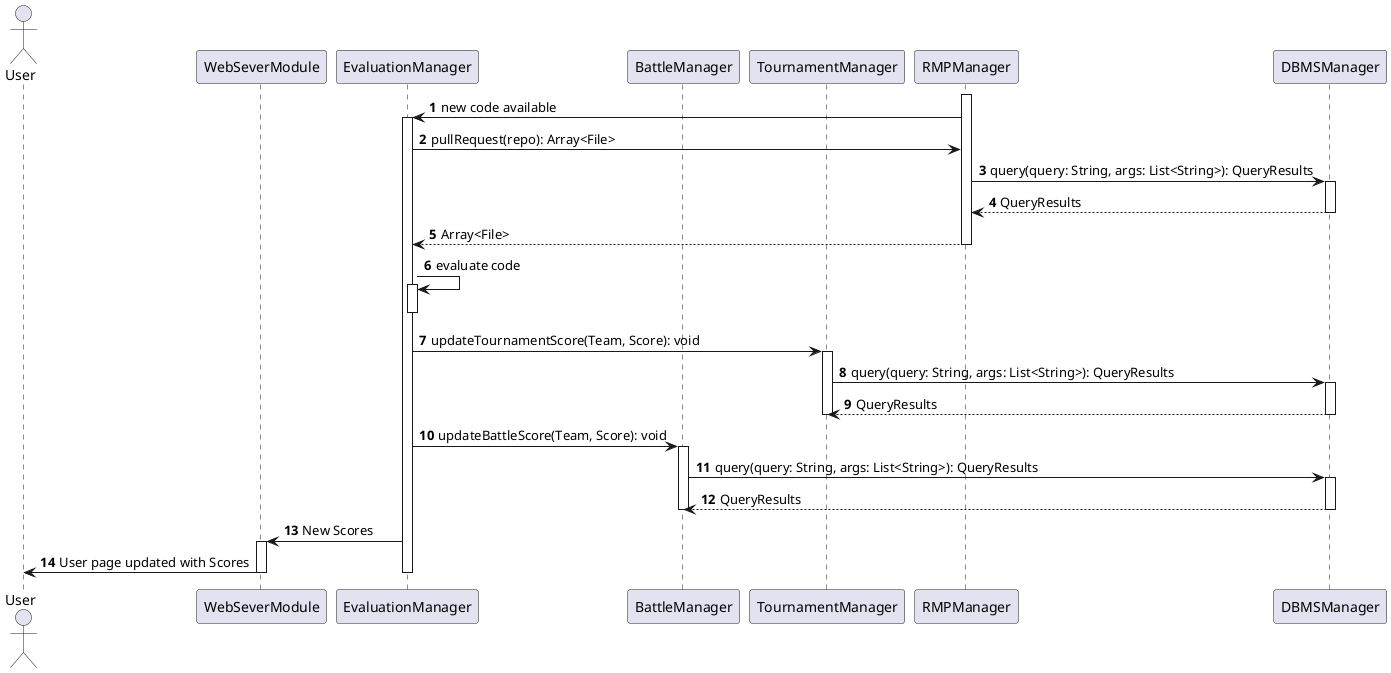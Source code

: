 @startuml

autonumber

actor User as U
participant WebSeverModule as WS
participant EvaluationManager as EM
participant BattleManager as BM
participant TournamentManager as TM
participant RMPManager as RMP
participant DBMSManager as DBMS

'query di tournament e battle e RMP, WS mostra i risultati

activate RMP
RMP -> EM: new code available
activate EM
EM -> RMP: pullRequest(repo): Array<File>
RMP->DBMS: query(query: String, args: List<String>): QueryResults
activate DBMS
DBMS-->RMP: QueryResults
deactivate DBMS
RMP --> EM: Array<File>
deactivate RMP
EM -> EM: evaluate code
activate EM
deactivate EM
EM -> TM: updateTournamentScore(Team, Score): void
activate TM
TM->DBMS: query(query: String, args: List<String>): QueryResults
activate DBMS
DBMS-->TM: QueryResults
deactivate DBMS
deactivate TM
EM -> BM: updateBattleScore(Team, Score): void
activate BM
BM->DBMS: query(query: String, args: List<String>): QueryResults
activate DBMS
DBMS-->BM: QueryResults
deactivate DBMS
deactivate BM
EM->WS: New Scores
activate WS
WS->U: User page updated with Scores
deactivate WS
deactivate EM
@enduml
